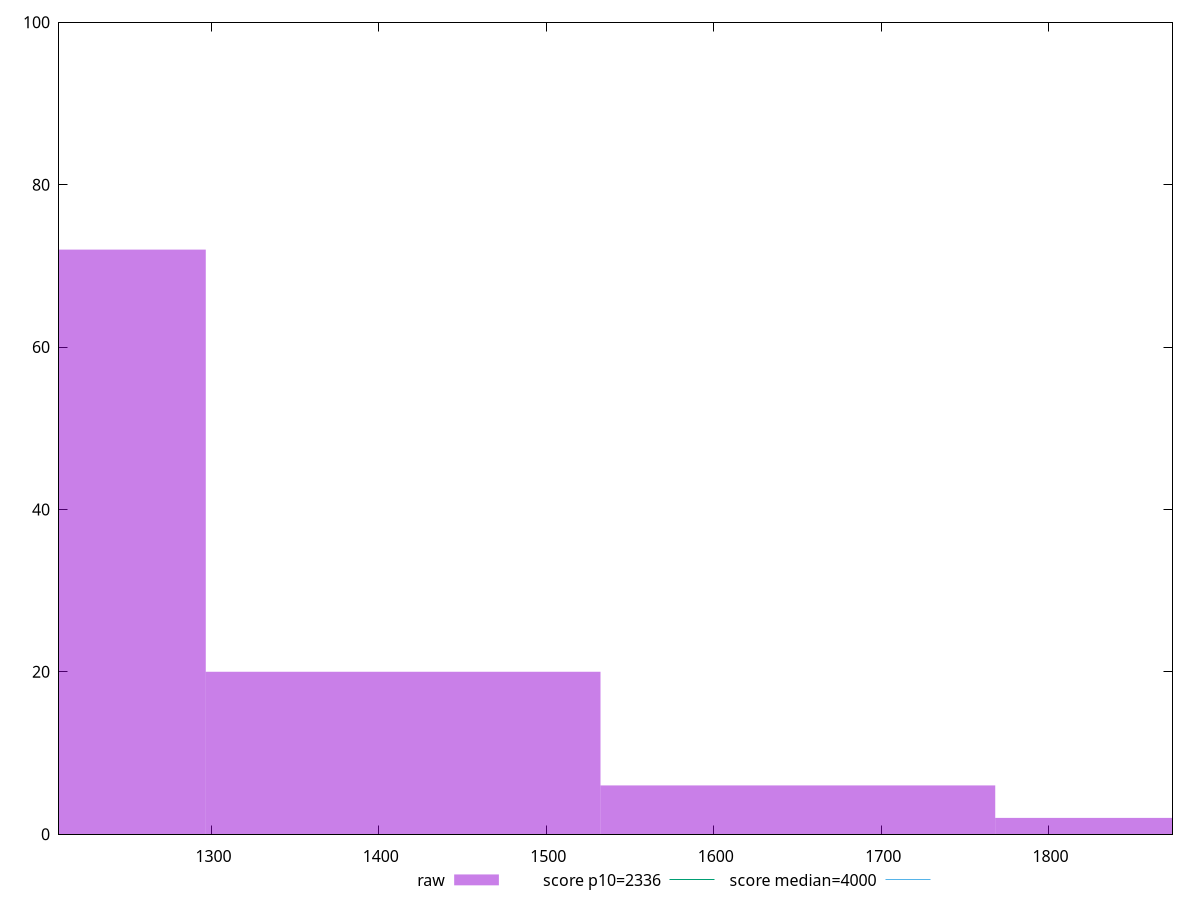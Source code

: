 reset

$raw <<EOF
1886.0112259090263 2
1178.7570161931415 72
1414.5084194317697 20
1650.259822670398 6
EOF

set key outside below
set boxwidth 235.75140323862828
set xrange [1208.9759999999999:1874.0020000000004]
set yrange [0:100]
set trange [0:100]
set style fill transparent solid 0.5 noborder

set parametric
set terminal svg size 640, 490 enhanced background rgb 'white'
set output "report/report_00029_2021-02-24T13-36-40.390Z/first-contentful-paint/samples/music/raw/histogram.svg"

plot $raw title "raw" with boxes, \
     2336,t title "score p10=2336", \
     4000,t title "score median=4000"

reset
